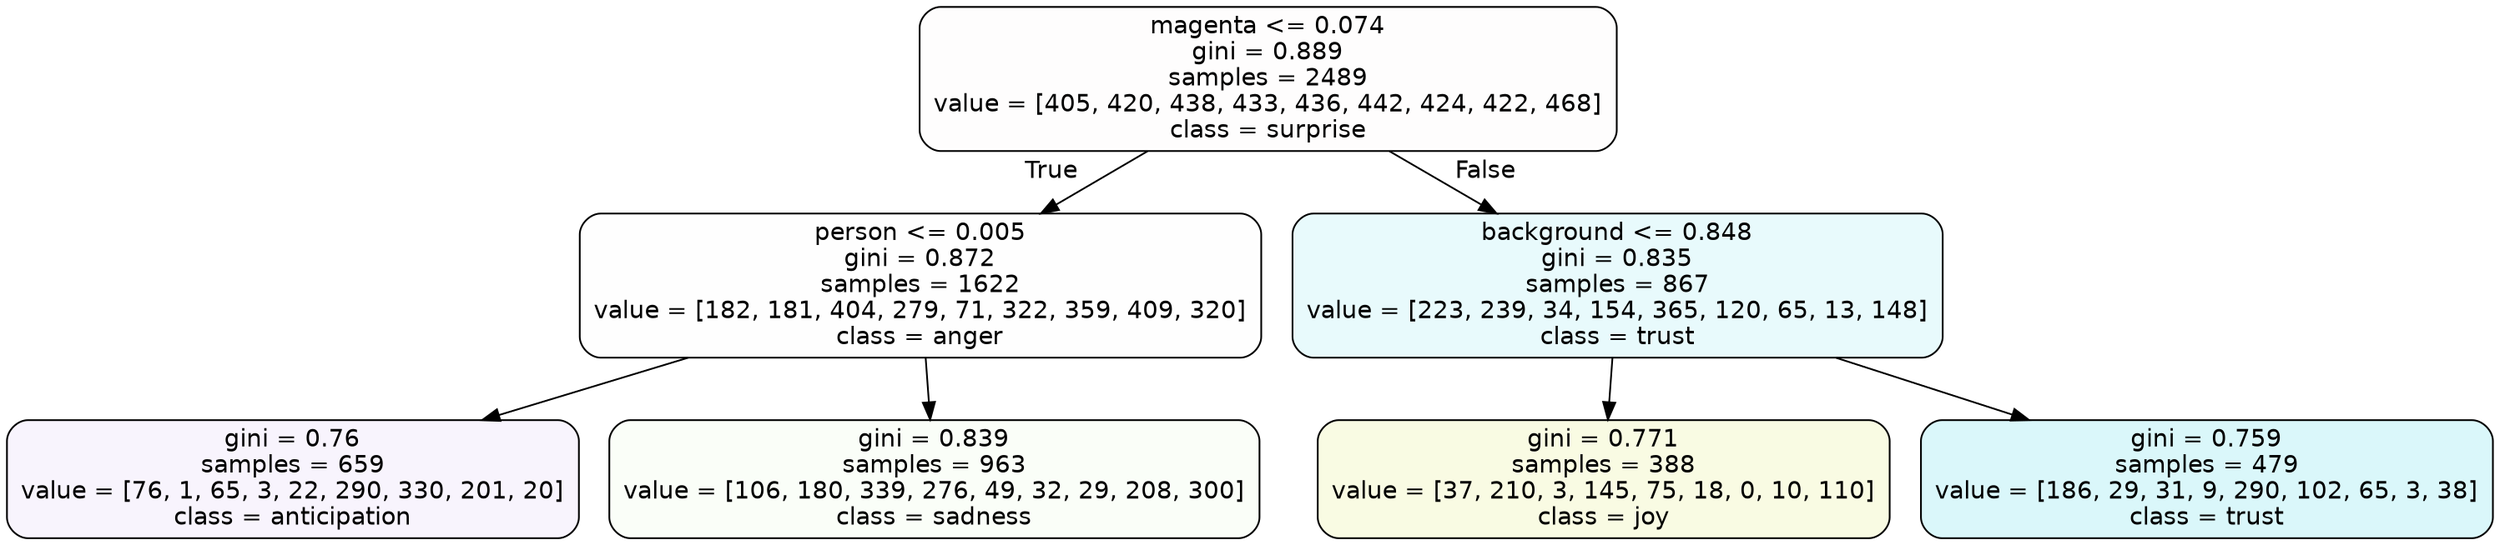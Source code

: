 digraph Tree {
node [shape=box, style="filled, rounded", color="black", fontname=helvetica] ;
edge [fontname=helvetica] ;
0 [label="magenta <= 0.074\ngini = 0.889\nsamples = 2489\nvalue = [405, 420, 438, 433, 436, 442, 424, 422, 468]\nclass = surprise", fillcolor="#e5396402"] ;
1 [label="person <= 0.005\ngini = 0.872\nsamples = 1622\nvalue = [182, 181, 404, 279, 71, 322, 359, 409, 320]\nclass = anger", fillcolor="#e539d701"] ;
0 -> 1 [labeldistance=2.5, labelangle=45, headlabel="True"] ;
2 [label="gini = 0.76\nsamples = 659\nvalue = [76, 1, 65, 3, 22, 290, 330, 201, 20]\nclass = anticipation", fillcolor="#8139e50e"] ;
1 -> 2 ;
3 [label="gini = 0.839\nsamples = 963\nvalue = [106, 180, 339, 276, 49, 32, 29, 208, 300]\nclass = sadness", fillcolor="#64e53908"] ;
1 -> 3 ;
4 [label="background <= 0.848\ngini = 0.835\nsamples = 867\nvalue = [223, 239, 34, 154, 365, 120, 65, 13, 148]\nclass = trust", fillcolor="#39d7e51d"] ;
0 -> 4 [labeldistance=2.5, labelangle=-45, headlabel="False"] ;
5 [label="gini = 0.771\nsamples = 388\nvalue = [37, 210, 3, 145, 75, 18, 0, 10, 110]\nclass = joy", fillcolor="#d7e53924"] ;
4 -> 5 ;
6 [label="gini = 0.759\nsamples = 479\nvalue = [186, 29, 31, 9, 290, 102, 65, 3, 38]\nclass = trust", fillcolor="#39d7e52f"] ;
4 -> 6 ;
}